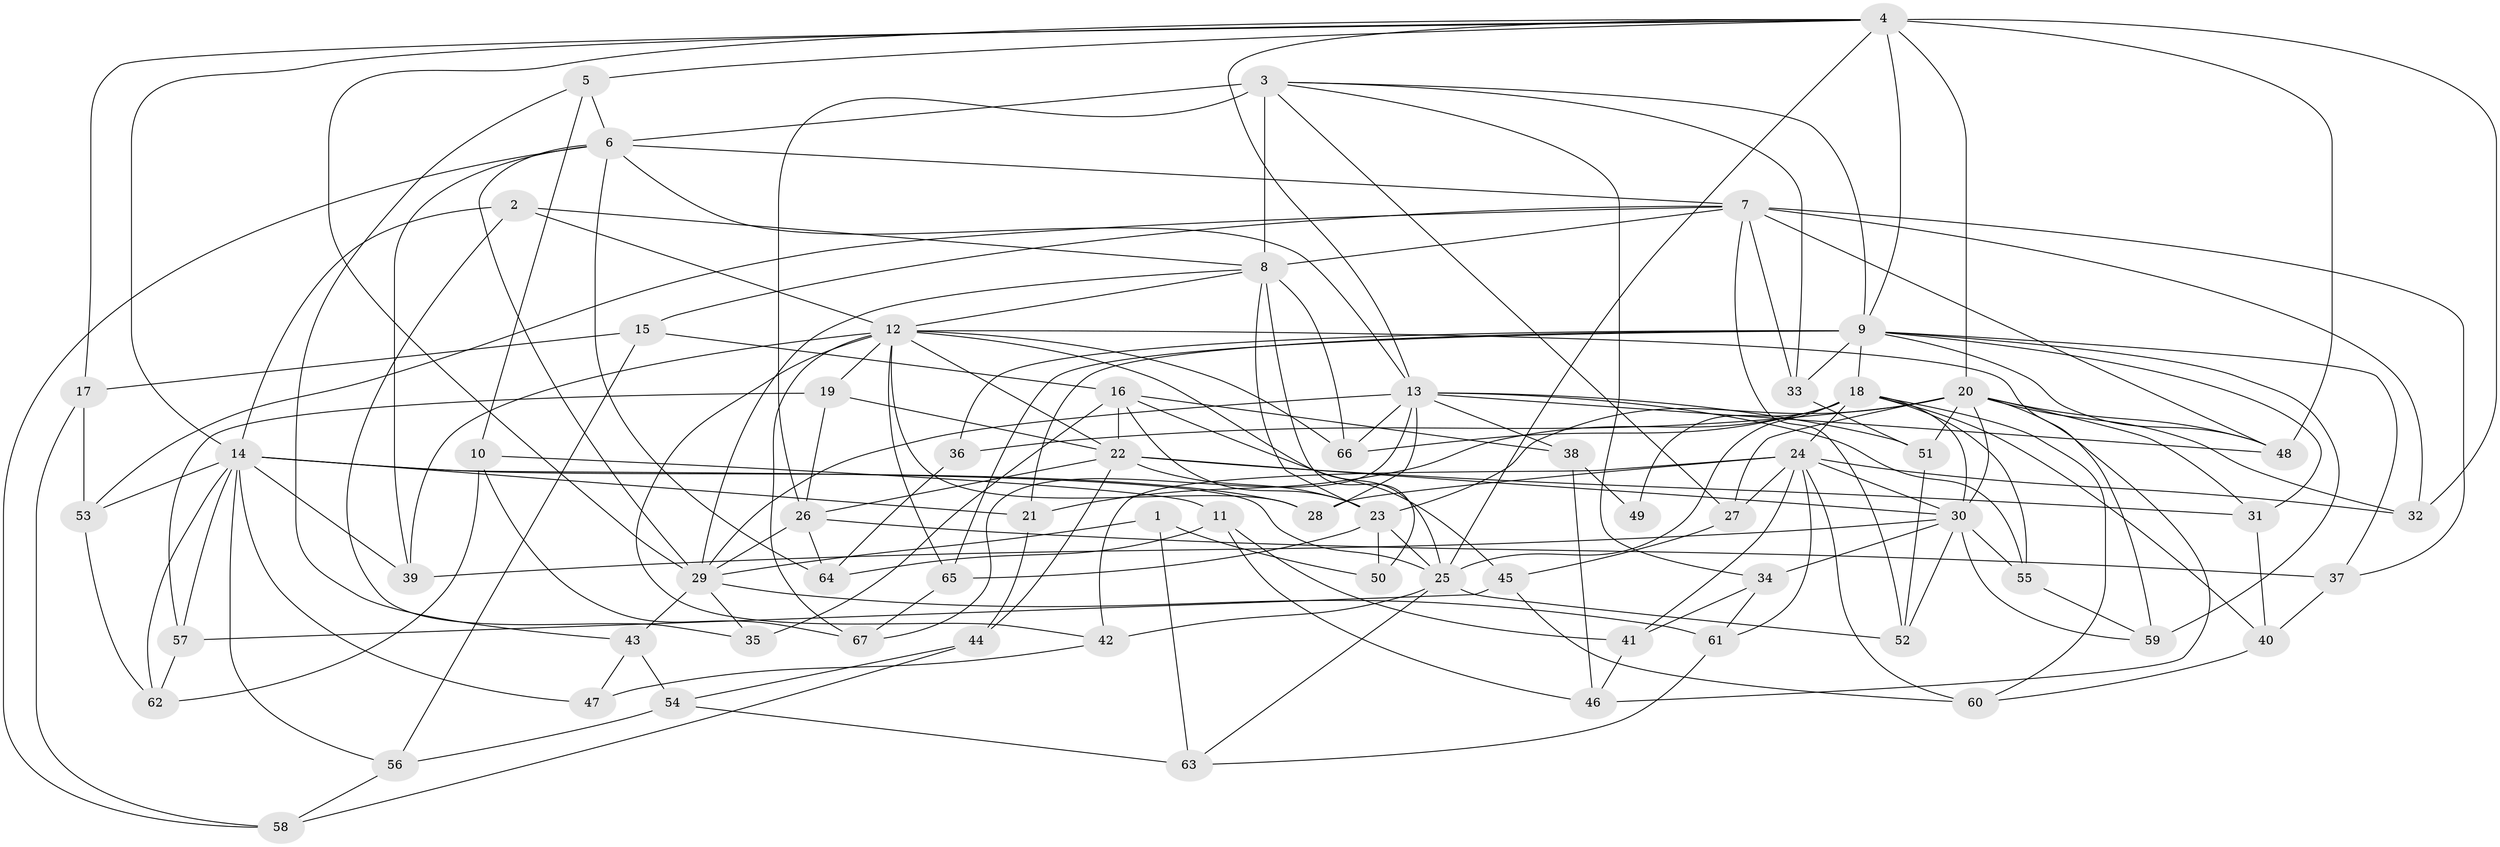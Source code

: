 // original degree distribution, {4: 1.0}
// Generated by graph-tools (version 1.1) at 2025/37/03/09/25 02:37:59]
// undirected, 67 vertices, 177 edges
graph export_dot {
graph [start="1"]
  node [color=gray90,style=filled];
  1;
  2;
  3;
  4;
  5;
  6;
  7;
  8;
  9;
  10;
  11;
  12;
  13;
  14;
  15;
  16;
  17;
  18;
  19;
  20;
  21;
  22;
  23;
  24;
  25;
  26;
  27;
  28;
  29;
  30;
  31;
  32;
  33;
  34;
  35;
  36;
  37;
  38;
  39;
  40;
  41;
  42;
  43;
  44;
  45;
  46;
  47;
  48;
  49;
  50;
  51;
  52;
  53;
  54;
  55;
  56;
  57;
  58;
  59;
  60;
  61;
  62;
  63;
  64;
  65;
  66;
  67;
  1 -- 29 [weight=2.0];
  1 -- 50 [weight=1.0];
  1 -- 63 [weight=1.0];
  2 -- 8 [weight=1.0];
  2 -- 12 [weight=1.0];
  2 -- 14 [weight=1.0];
  2 -- 35 [weight=1.0];
  3 -- 6 [weight=1.0];
  3 -- 8 [weight=2.0];
  3 -- 9 [weight=1.0];
  3 -- 26 [weight=3.0];
  3 -- 27 [weight=1.0];
  3 -- 33 [weight=1.0];
  3 -- 34 [weight=1.0];
  4 -- 5 [weight=1.0];
  4 -- 9 [weight=1.0];
  4 -- 13 [weight=1.0];
  4 -- 14 [weight=1.0];
  4 -- 17 [weight=1.0];
  4 -- 20 [weight=3.0];
  4 -- 25 [weight=1.0];
  4 -- 29 [weight=1.0];
  4 -- 32 [weight=1.0];
  4 -- 48 [weight=1.0];
  5 -- 6 [weight=1.0];
  5 -- 10 [weight=1.0];
  5 -- 43 [weight=1.0];
  6 -- 7 [weight=1.0];
  6 -- 13 [weight=1.0];
  6 -- 29 [weight=1.0];
  6 -- 39 [weight=1.0];
  6 -- 58 [weight=1.0];
  6 -- 64 [weight=1.0];
  7 -- 8 [weight=1.0];
  7 -- 15 [weight=1.0];
  7 -- 32 [weight=1.0];
  7 -- 33 [weight=1.0];
  7 -- 37 [weight=1.0];
  7 -- 48 [weight=2.0];
  7 -- 52 [weight=1.0];
  7 -- 53 [weight=1.0];
  8 -- 12 [weight=1.0];
  8 -- 23 [weight=1.0];
  8 -- 29 [weight=1.0];
  8 -- 50 [weight=2.0];
  8 -- 66 [weight=1.0];
  9 -- 18 [weight=1.0];
  9 -- 21 [weight=1.0];
  9 -- 31 [weight=1.0];
  9 -- 33 [weight=1.0];
  9 -- 36 [weight=2.0];
  9 -- 37 [weight=1.0];
  9 -- 48 [weight=1.0];
  9 -- 59 [weight=1.0];
  9 -- 65 [weight=1.0];
  10 -- 11 [weight=1.0];
  10 -- 62 [weight=1.0];
  10 -- 67 [weight=1.0];
  11 -- 41 [weight=1.0];
  11 -- 46 [weight=1.0];
  11 -- 64 [weight=1.0];
  12 -- 19 [weight=1.0];
  12 -- 22 [weight=1.0];
  12 -- 25 [weight=1.0];
  12 -- 28 [weight=1.0];
  12 -- 39 [weight=1.0];
  12 -- 42 [weight=1.0];
  12 -- 59 [weight=1.0];
  12 -- 65 [weight=1.0];
  12 -- 66 [weight=1.0];
  12 -- 67 [weight=1.0];
  13 -- 28 [weight=1.0];
  13 -- 29 [weight=1.0];
  13 -- 38 [weight=1.0];
  13 -- 48 [weight=1.0];
  13 -- 51 [weight=1.0];
  13 -- 55 [weight=1.0];
  13 -- 66 [weight=1.0];
  13 -- 67 [weight=1.0];
  14 -- 21 [weight=1.0];
  14 -- 25 [weight=1.0];
  14 -- 28 [weight=1.0];
  14 -- 39 [weight=1.0];
  14 -- 47 [weight=2.0];
  14 -- 53 [weight=1.0];
  14 -- 56 [weight=1.0];
  14 -- 57 [weight=1.0];
  14 -- 62 [weight=1.0];
  15 -- 16 [weight=1.0];
  15 -- 17 [weight=1.0];
  15 -- 56 [weight=1.0];
  16 -- 22 [weight=2.0];
  16 -- 23 [weight=1.0];
  16 -- 35 [weight=2.0];
  16 -- 38 [weight=1.0];
  16 -- 45 [weight=1.0];
  17 -- 53 [weight=1.0];
  17 -- 58 [weight=1.0];
  18 -- 21 [weight=1.0];
  18 -- 24 [weight=1.0];
  18 -- 25 [weight=1.0];
  18 -- 30 [weight=1.0];
  18 -- 40 [weight=1.0];
  18 -- 49 [weight=3.0];
  18 -- 55 [weight=1.0];
  18 -- 60 [weight=1.0];
  18 -- 66 [weight=1.0];
  19 -- 22 [weight=1.0];
  19 -- 26 [weight=1.0];
  19 -- 57 [weight=1.0];
  20 -- 23 [weight=1.0];
  20 -- 27 [weight=1.0];
  20 -- 30 [weight=1.0];
  20 -- 31 [weight=1.0];
  20 -- 32 [weight=1.0];
  20 -- 36 [weight=1.0];
  20 -- 46 [weight=1.0];
  20 -- 48 [weight=1.0];
  20 -- 51 [weight=1.0];
  21 -- 44 [weight=1.0];
  22 -- 23 [weight=2.0];
  22 -- 26 [weight=1.0];
  22 -- 30 [weight=1.0];
  22 -- 31 [weight=1.0];
  22 -- 44 [weight=1.0];
  23 -- 25 [weight=1.0];
  23 -- 50 [weight=1.0];
  23 -- 65 [weight=1.0];
  24 -- 27 [weight=1.0];
  24 -- 28 [weight=1.0];
  24 -- 30 [weight=2.0];
  24 -- 32 [weight=1.0];
  24 -- 41 [weight=1.0];
  24 -- 42 [weight=1.0];
  24 -- 60 [weight=1.0];
  24 -- 61 [weight=1.0];
  25 -- 42 [weight=1.0];
  25 -- 52 [weight=1.0];
  25 -- 63 [weight=1.0];
  26 -- 29 [weight=1.0];
  26 -- 37 [weight=1.0];
  26 -- 64 [weight=1.0];
  27 -- 45 [weight=1.0];
  29 -- 35 [weight=1.0];
  29 -- 43 [weight=1.0];
  29 -- 61 [weight=1.0];
  30 -- 34 [weight=1.0];
  30 -- 39 [weight=1.0];
  30 -- 52 [weight=1.0];
  30 -- 55 [weight=1.0];
  30 -- 59 [weight=1.0];
  31 -- 40 [weight=1.0];
  33 -- 51 [weight=1.0];
  34 -- 41 [weight=1.0];
  34 -- 61 [weight=1.0];
  36 -- 64 [weight=1.0];
  37 -- 40 [weight=1.0];
  38 -- 46 [weight=1.0];
  38 -- 49 [weight=1.0];
  40 -- 60 [weight=1.0];
  41 -- 46 [weight=1.0];
  42 -- 47 [weight=1.0];
  43 -- 47 [weight=1.0];
  43 -- 54 [weight=1.0];
  44 -- 54 [weight=1.0];
  44 -- 58 [weight=1.0];
  45 -- 57 [weight=1.0];
  45 -- 60 [weight=1.0];
  51 -- 52 [weight=1.0];
  53 -- 62 [weight=1.0];
  54 -- 56 [weight=1.0];
  54 -- 63 [weight=1.0];
  55 -- 59 [weight=1.0];
  56 -- 58 [weight=1.0];
  57 -- 62 [weight=1.0];
  61 -- 63 [weight=1.0];
  65 -- 67 [weight=1.0];
}
